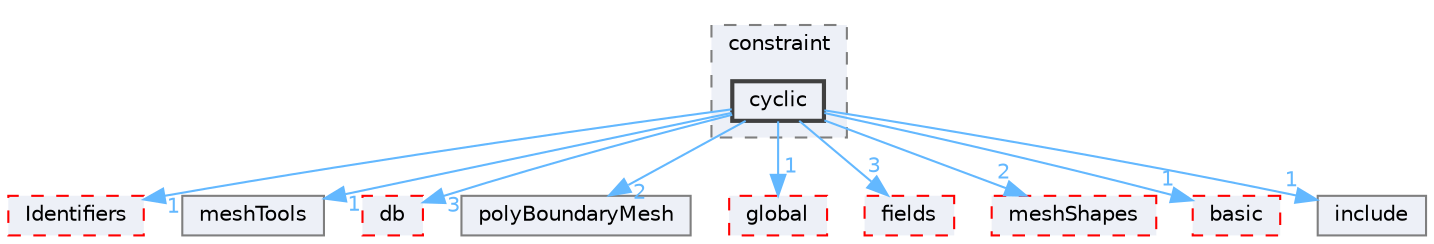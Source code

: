 digraph "src/OpenFOAM/meshes/polyMesh/polyPatches/constraint/cyclic"
{
 // LATEX_PDF_SIZE
  bgcolor="transparent";
  edge [fontname=Helvetica,fontsize=10,labelfontname=Helvetica,labelfontsize=10];
  node [fontname=Helvetica,fontsize=10,shape=box,height=0.2,width=0.4];
  compound=true
  subgraph clusterdir_09b4360db181b1c37726382a34e0210b {
    graph [ bgcolor="#edf0f7", pencolor="grey50", label="constraint", fontname=Helvetica,fontsize=10 style="filled,dashed", URL="dir_09b4360db181b1c37726382a34e0210b.html",tooltip=""]
  dir_f10e1feb71bd2aac359683c9b11c6603 [label="cyclic", fillcolor="#edf0f7", color="grey25", style="filled,bold", URL="dir_f10e1feb71bd2aac359683c9b11c6603.html",tooltip=""];
  }
  dir_162c770ecfd5d3d84e768ef2f1993e65 [label="Identifiers", fillcolor="#edf0f7", color="red", style="filled,dashed", URL="dir_162c770ecfd5d3d84e768ef2f1993e65.html",tooltip=""];
  dir_fa020d1bff9bcecc84fa7b07f71b0284 [label="meshTools", fillcolor="#edf0f7", color="grey50", style="filled", URL="dir_fa020d1bff9bcecc84fa7b07f71b0284.html",tooltip=""];
  dir_63c634f7a7cfd679ac26c67fb30fc32f [label="db", fillcolor="#edf0f7", color="red", style="filled,dashed", URL="dir_63c634f7a7cfd679ac26c67fb30fc32f.html",tooltip=""];
  dir_69df57964460ad28b76ac09933bf52c8 [label="polyBoundaryMesh", fillcolor="#edf0f7", color="grey50", style="filled", URL="dir_69df57964460ad28b76ac09933bf52c8.html",tooltip=""];
  dir_8583492183f4d27c76555f8f333dd07b [label="global", fillcolor="#edf0f7", color="red", style="filled,dashed", URL="dir_8583492183f4d27c76555f8f333dd07b.html",tooltip=""];
  dir_962442b8f989d5529fab5e0f0e4ffb74 [label="fields", fillcolor="#edf0f7", color="red", style="filled,dashed", URL="dir_962442b8f989d5529fab5e0f0e4ffb74.html",tooltip=""];
  dir_b8e2732bc99f8fb2a379dad81aa6030e [label="meshShapes", fillcolor="#edf0f7", color="red", style="filled,dashed", URL="dir_b8e2732bc99f8fb2a379dad81aa6030e.html",tooltip=""];
  dir_c9c78bb8b3facc20391427dbd62674be [label="basic", fillcolor="#edf0f7", color="red", style="filled,dashed", URL="dir_c9c78bb8b3facc20391427dbd62674be.html",tooltip=""];
  dir_e954e9f5966bc1c681a414ec8bd0ee15 [label="include", fillcolor="#edf0f7", color="grey50", style="filled", URL="dir_e954e9f5966bc1c681a414ec8bd0ee15.html",tooltip=""];
  dir_f10e1feb71bd2aac359683c9b11c6603->dir_162c770ecfd5d3d84e768ef2f1993e65 [headlabel="1", labeldistance=1.5 headhref="dir_000762_001780.html" href="dir_000762_001780.html" color="steelblue1" fontcolor="steelblue1"];
  dir_f10e1feb71bd2aac359683c9b11c6603->dir_63c634f7a7cfd679ac26c67fb30fc32f [headlabel="3", labeldistance=1.5 headhref="dir_000762_000817.html" href="dir_000762_000817.html" color="steelblue1" fontcolor="steelblue1"];
  dir_f10e1feb71bd2aac359683c9b11c6603->dir_69df57964460ad28b76ac09933bf52c8 [headlabel="2", labeldistance=1.5 headhref="dir_000762_002973.html" href="dir_000762_002973.html" color="steelblue1" fontcolor="steelblue1"];
  dir_f10e1feb71bd2aac359683c9b11c6603->dir_8583492183f4d27c76555f8f333dd07b [headlabel="1", labeldistance=1.5 headhref="dir_000762_001645.html" href="dir_000762_001645.html" color="steelblue1" fontcolor="steelblue1"];
  dir_f10e1feb71bd2aac359683c9b11c6603->dir_962442b8f989d5529fab5e0f0e4ffb74 [headlabel="3", labeldistance=1.5 headhref="dir_000762_001335.html" href="dir_000762_001335.html" color="steelblue1" fontcolor="steelblue1"];
  dir_f10e1feb71bd2aac359683c9b11c6603->dir_b8e2732bc99f8fb2a379dad81aa6030e [headlabel="2", labeldistance=1.5 headhref="dir_000762_002377.html" href="dir_000762_002377.html" color="steelblue1" fontcolor="steelblue1"];
  dir_f10e1feb71bd2aac359683c9b11c6603->dir_c9c78bb8b3facc20391427dbd62674be [headlabel="1", labeldistance=1.5 headhref="dir_000762_000218.html" href="dir_000762_000218.html" color="steelblue1" fontcolor="steelblue1"];
  dir_f10e1feb71bd2aac359683c9b11c6603->dir_e954e9f5966bc1c681a414ec8bd0ee15 [headlabel="1", labeldistance=1.5 headhref="dir_000762_001804.html" href="dir_000762_001804.html" color="steelblue1" fontcolor="steelblue1"];
  dir_f10e1feb71bd2aac359683c9b11c6603->dir_fa020d1bff9bcecc84fa7b07f71b0284 [headlabel="1", labeldistance=1.5 headhref="dir_000762_002384.html" href="dir_000762_002384.html" color="steelblue1" fontcolor="steelblue1"];
}
